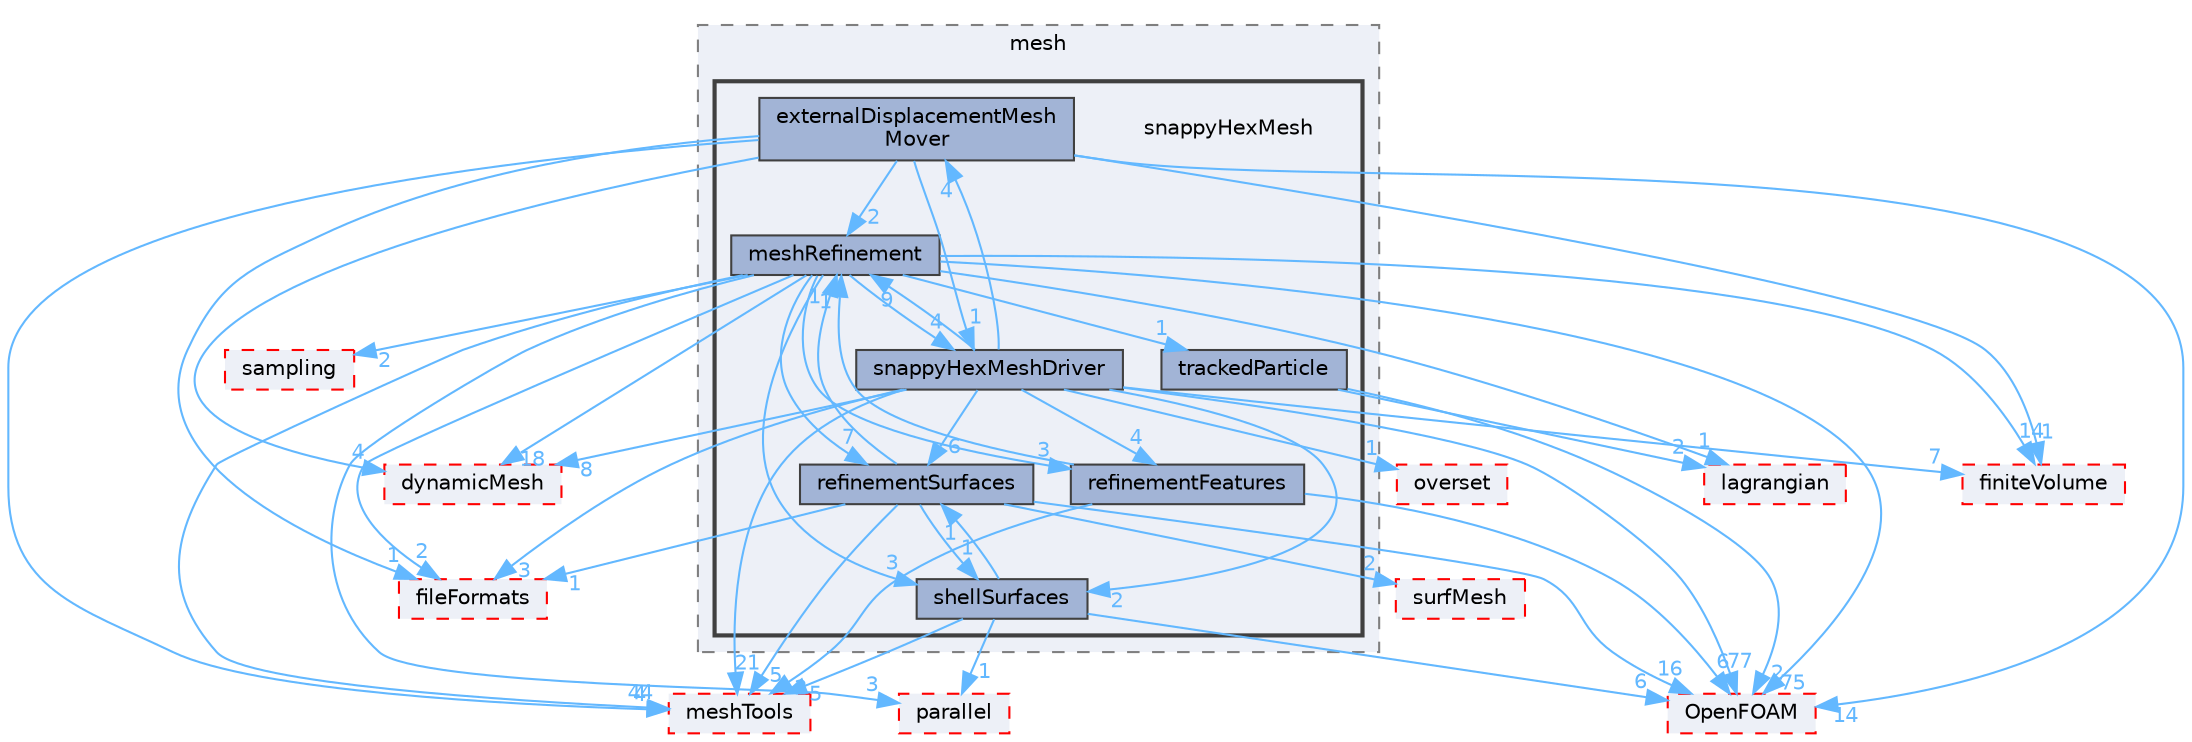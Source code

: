 digraph "src/mesh/snappyHexMesh"
{
 // LATEX_PDF_SIZE
  bgcolor="transparent";
  edge [fontname=Helvetica,fontsize=10,labelfontname=Helvetica,labelfontsize=10];
  node [fontname=Helvetica,fontsize=10,shape=box,height=0.2,width=0.4];
  compound=true
  subgraph clusterdir_7be0d8c199b9408ae01f5d77515b8def {
    graph [ bgcolor="#edf0f7", pencolor="grey50", label="mesh", fontname=Helvetica,fontsize=10 style="filled,dashed", URL="dir_7be0d8c199b9408ae01f5d77515b8def.html",tooltip=""]
  subgraph clusterdir_b8488229094ef0b4d530549afea57c74 {
    graph [ bgcolor="#edf0f7", pencolor="grey25", label="", fontname=Helvetica,fontsize=10 style="filled,bold", URL="dir_b8488229094ef0b4d530549afea57c74.html",tooltip=""]
    dir_b8488229094ef0b4d530549afea57c74 [shape=plaintext, label="snappyHexMesh"];
  dir_f4c152d6f66387c0ffa38473b68db86b [label="externalDisplacementMesh\lMover", fillcolor="#a2b4d6", color="grey25", style="filled", URL="dir_f4c152d6f66387c0ffa38473b68db86b.html",tooltip=""];
  dir_8ccce68d8eb6c31356e7a13ae3680829 [label="meshRefinement", fillcolor="#a2b4d6", color="grey25", style="filled", URL="dir_8ccce68d8eb6c31356e7a13ae3680829.html",tooltip=""];
  dir_ff73378227f062ba0a039ec19ddf803b [label="refinementFeatures", fillcolor="#a2b4d6", color="grey25", style="filled", URL="dir_ff73378227f062ba0a039ec19ddf803b.html",tooltip=""];
  dir_72076d9e87f799540d4ce5fe7a735a10 [label="refinementSurfaces", fillcolor="#a2b4d6", color="grey25", style="filled", URL="dir_72076d9e87f799540d4ce5fe7a735a10.html",tooltip=""];
  dir_a384ec912432d747da14be67ca9645ef [label="shellSurfaces", fillcolor="#a2b4d6", color="grey25", style="filled", URL="dir_a384ec912432d747da14be67ca9645ef.html",tooltip=""];
  dir_d9970e8864166451edb16d942f904562 [label="snappyHexMeshDriver", fillcolor="#a2b4d6", color="grey25", style="filled", URL="dir_d9970e8864166451edb16d942f904562.html",tooltip=""];
  dir_773d1311006e6c78bbc5f08fed9bc7f3 [label="trackedParticle", fillcolor="#a2b4d6", color="grey25", style="filled", URL="dir_773d1311006e6c78bbc5f08fed9bc7f3.html",tooltip=""];
  }
  }
  dir_0a88fe22feb23ce5f078a04a1df67721 [label="surfMesh", fillcolor="#edf0f7", color="red", style="filled,dashed", URL="dir_0a88fe22feb23ce5f078a04a1df67721.html",tooltip=""];
  dir_24a3817a3c61c11f04a0a72057522f4f [label="sampling", fillcolor="#edf0f7", color="red", style="filled,dashed", URL="dir_24a3817a3c61c11f04a0a72057522f4f.html",tooltip=""];
  dir_63742796c427c97a292c80f7db71da36 [label="dynamicMesh", fillcolor="#edf0f7", color="red", style="filled,dashed", URL="dir_63742796c427c97a292c80f7db71da36.html",tooltip=""];
  dir_72b2b5518d1565784443265ec6729f79 [label="parallel", fillcolor="#edf0f7", color="red", style="filled,dashed", URL="dir_72b2b5518d1565784443265ec6729f79.html",tooltip=""];
  dir_9bd15774b555cf7259a6fa18f99fe99b [label="finiteVolume", fillcolor="#edf0f7", color="red", style="filled,dashed", URL="dir_9bd15774b555cf7259a6fa18f99fe99b.html",tooltip=""];
  dir_ae30ad0bef50cf391b24c614251bb9fd [label="meshTools", fillcolor="#edf0f7", color="red", style="filled,dashed", URL="dir_ae30ad0bef50cf391b24c614251bb9fd.html",tooltip=""];
  dir_b05602f37bb521a7142c0a3e200b5f35 [label="fileFormats", fillcolor="#edf0f7", color="red", style="filled,dashed", URL="dir_b05602f37bb521a7142c0a3e200b5f35.html",tooltip=""];
  dir_c5473ff19b20e6ec4dfe5c310b3778a8 [label="OpenFOAM", fillcolor="#edf0f7", color="red", style="filled,dashed", URL="dir_c5473ff19b20e6ec4dfe5c310b3778a8.html",tooltip=""];
  dir_f8c25efc4b6f6a8502a42d5af7554d23 [label="lagrangian", fillcolor="#edf0f7", color="red", style="filled,dashed", URL="dir_f8c25efc4b6f6a8502a42d5af7554d23.html",tooltip=""];
  dir_130ea3eb54766613bed36c4f96e55285 [label="overset", fillcolor="#edf0f7", color="red", style="filled,dashed", URL="dir_130ea3eb54766613bed36c4f96e55285.html",tooltip=""];
  dir_f4c152d6f66387c0ffa38473b68db86b->dir_63742796c427c97a292c80f7db71da36 [headlabel="4", labeldistance=1.5 headhref="dir_001220_001086.html" href="dir_001220_001086.html" color="steelblue1" fontcolor="steelblue1"];
  dir_f4c152d6f66387c0ffa38473b68db86b->dir_8ccce68d8eb6c31356e7a13ae3680829 [headlabel="2", labeldistance=1.5 headhref="dir_001220_002375.html" href="dir_001220_002375.html" color="steelblue1" fontcolor="steelblue1"];
  dir_f4c152d6f66387c0ffa38473b68db86b->dir_9bd15774b555cf7259a6fa18f99fe99b [headlabel="1", labeldistance=1.5 headhref="dir_001220_001387.html" href="dir_001220_001387.html" color="steelblue1" fontcolor="steelblue1"];
  dir_f4c152d6f66387c0ffa38473b68db86b->dir_ae30ad0bef50cf391b24c614251bb9fd [headlabel="4", labeldistance=1.5 headhref="dir_001220_002382.html" href="dir_001220_002382.html" color="steelblue1" fontcolor="steelblue1"];
  dir_f4c152d6f66387c0ffa38473b68db86b->dir_b05602f37bb521a7142c0a3e200b5f35 [headlabel="1", labeldistance=1.5 headhref="dir_001220_001353.html" href="dir_001220_001353.html" color="steelblue1" fontcolor="steelblue1"];
  dir_f4c152d6f66387c0ffa38473b68db86b->dir_c5473ff19b20e6ec4dfe5c310b3778a8 [headlabel="14", labeldistance=1.5 headhref="dir_001220_002695.html" href="dir_001220_002695.html" color="steelblue1" fontcolor="steelblue1"];
  dir_f4c152d6f66387c0ffa38473b68db86b->dir_d9970e8864166451edb16d942f904562 [headlabel="1", labeldistance=1.5 headhref="dir_001220_003607.html" href="dir_001220_003607.html" color="steelblue1" fontcolor="steelblue1"];
  dir_8ccce68d8eb6c31356e7a13ae3680829->dir_24a3817a3c61c11f04a0a72057522f4f [headlabel="2", labeldistance=1.5 headhref="dir_002375_003409.html" href="dir_002375_003409.html" color="steelblue1" fontcolor="steelblue1"];
  dir_8ccce68d8eb6c31356e7a13ae3680829->dir_63742796c427c97a292c80f7db71da36 [headlabel="18", labeldistance=1.5 headhref="dir_002375_001086.html" href="dir_002375_001086.html" color="steelblue1" fontcolor="steelblue1"];
  dir_8ccce68d8eb6c31356e7a13ae3680829->dir_72076d9e87f799540d4ce5fe7a735a10 [headlabel="7", labeldistance=1.5 headhref="dir_002375_003277.html" href="dir_002375_003277.html" color="steelblue1" fontcolor="steelblue1"];
  dir_8ccce68d8eb6c31356e7a13ae3680829->dir_72b2b5518d1565784443265ec6729f79 [headlabel="3", labeldistance=1.5 headhref="dir_002375_002780.html" href="dir_002375_002780.html" color="steelblue1" fontcolor="steelblue1"];
  dir_8ccce68d8eb6c31356e7a13ae3680829->dir_773d1311006e6c78bbc5f08fed9bc7f3 [headlabel="1", labeldistance=1.5 headhref="dir_002375_004086.html" href="dir_002375_004086.html" color="steelblue1" fontcolor="steelblue1"];
  dir_8ccce68d8eb6c31356e7a13ae3680829->dir_9bd15774b555cf7259a6fa18f99fe99b [headlabel="14", labeldistance=1.5 headhref="dir_002375_001387.html" href="dir_002375_001387.html" color="steelblue1" fontcolor="steelblue1"];
  dir_8ccce68d8eb6c31356e7a13ae3680829->dir_a384ec912432d747da14be67ca9645ef [headlabel="3", labeldistance=1.5 headhref="dir_002375_003514.html" href="dir_002375_003514.html" color="steelblue1" fontcolor="steelblue1"];
  dir_8ccce68d8eb6c31356e7a13ae3680829->dir_ae30ad0bef50cf391b24c614251bb9fd [headlabel="44", labeldistance=1.5 headhref="dir_002375_002382.html" href="dir_002375_002382.html" color="steelblue1" fontcolor="steelblue1"];
  dir_8ccce68d8eb6c31356e7a13ae3680829->dir_b05602f37bb521a7142c0a3e200b5f35 [headlabel="2", labeldistance=1.5 headhref="dir_002375_001353.html" href="dir_002375_001353.html" color="steelblue1" fontcolor="steelblue1"];
  dir_8ccce68d8eb6c31356e7a13ae3680829->dir_c5473ff19b20e6ec4dfe5c310b3778a8 [headlabel="75", labeldistance=1.5 headhref="dir_002375_002695.html" href="dir_002375_002695.html" color="steelblue1" fontcolor="steelblue1"];
  dir_8ccce68d8eb6c31356e7a13ae3680829->dir_d9970e8864166451edb16d942f904562 [headlabel="4", labeldistance=1.5 headhref="dir_002375_003607.html" href="dir_002375_003607.html" color="steelblue1" fontcolor="steelblue1"];
  dir_8ccce68d8eb6c31356e7a13ae3680829->dir_f8c25efc4b6f6a8502a42d5af7554d23 [headlabel="1", labeldistance=1.5 headhref="dir_002375_002071.html" href="dir_002375_002071.html" color="steelblue1" fontcolor="steelblue1"];
  dir_8ccce68d8eb6c31356e7a13ae3680829->dir_ff73378227f062ba0a039ec19ddf803b [headlabel="3", labeldistance=1.5 headhref="dir_002375_003272.html" href="dir_002375_003272.html" color="steelblue1" fontcolor="steelblue1"];
  dir_ff73378227f062ba0a039ec19ddf803b->dir_8ccce68d8eb6c31356e7a13ae3680829 [headlabel="1", labeldistance=1.5 headhref="dir_003272_002375.html" href="dir_003272_002375.html" color="steelblue1" fontcolor="steelblue1"];
  dir_ff73378227f062ba0a039ec19ddf803b->dir_ae30ad0bef50cf391b24c614251bb9fd [headlabel="2", labeldistance=1.5 headhref="dir_003272_002382.html" href="dir_003272_002382.html" color="steelblue1" fontcolor="steelblue1"];
  dir_ff73378227f062ba0a039ec19ddf803b->dir_c5473ff19b20e6ec4dfe5c310b3778a8 [headlabel="6", labeldistance=1.5 headhref="dir_003272_002695.html" href="dir_003272_002695.html" color="steelblue1" fontcolor="steelblue1"];
  dir_72076d9e87f799540d4ce5fe7a735a10->dir_0a88fe22feb23ce5f078a04a1df67721 [headlabel="2", labeldistance=1.5 headhref="dir_003277_003891.html" href="dir_003277_003891.html" color="steelblue1" fontcolor="steelblue1"];
  dir_72076d9e87f799540d4ce5fe7a735a10->dir_8ccce68d8eb6c31356e7a13ae3680829 [headlabel="1", labeldistance=1.5 headhref="dir_003277_002375.html" href="dir_003277_002375.html" color="steelblue1" fontcolor="steelblue1"];
  dir_72076d9e87f799540d4ce5fe7a735a10->dir_a384ec912432d747da14be67ca9645ef [headlabel="1", labeldistance=1.5 headhref="dir_003277_003514.html" href="dir_003277_003514.html" color="steelblue1" fontcolor="steelblue1"];
  dir_72076d9e87f799540d4ce5fe7a735a10->dir_ae30ad0bef50cf391b24c614251bb9fd [headlabel="5", labeldistance=1.5 headhref="dir_003277_002382.html" href="dir_003277_002382.html" color="steelblue1" fontcolor="steelblue1"];
  dir_72076d9e87f799540d4ce5fe7a735a10->dir_b05602f37bb521a7142c0a3e200b5f35 [headlabel="1", labeldistance=1.5 headhref="dir_003277_001353.html" href="dir_003277_001353.html" color="steelblue1" fontcolor="steelblue1"];
  dir_72076d9e87f799540d4ce5fe7a735a10->dir_c5473ff19b20e6ec4dfe5c310b3778a8 [headlabel="16", labeldistance=1.5 headhref="dir_003277_002695.html" href="dir_003277_002695.html" color="steelblue1" fontcolor="steelblue1"];
  dir_a384ec912432d747da14be67ca9645ef->dir_72076d9e87f799540d4ce5fe7a735a10 [headlabel="1", labeldistance=1.5 headhref="dir_003514_003277.html" href="dir_003514_003277.html" color="steelblue1" fontcolor="steelblue1"];
  dir_a384ec912432d747da14be67ca9645ef->dir_72b2b5518d1565784443265ec6729f79 [headlabel="1", labeldistance=1.5 headhref="dir_003514_002780.html" href="dir_003514_002780.html" color="steelblue1" fontcolor="steelblue1"];
  dir_a384ec912432d747da14be67ca9645ef->dir_ae30ad0bef50cf391b24c614251bb9fd [headlabel="5", labeldistance=1.5 headhref="dir_003514_002382.html" href="dir_003514_002382.html" color="steelblue1" fontcolor="steelblue1"];
  dir_a384ec912432d747da14be67ca9645ef->dir_c5473ff19b20e6ec4dfe5c310b3778a8 [headlabel="6", labeldistance=1.5 headhref="dir_003514_002695.html" href="dir_003514_002695.html" color="steelblue1" fontcolor="steelblue1"];
  dir_d9970e8864166451edb16d942f904562->dir_130ea3eb54766613bed36c4f96e55285 [headlabel="1", labeldistance=1.5 headhref="dir_003607_002752.html" href="dir_003607_002752.html" color="steelblue1" fontcolor="steelblue1"];
  dir_d9970e8864166451edb16d942f904562->dir_63742796c427c97a292c80f7db71da36 [headlabel="8", labeldistance=1.5 headhref="dir_003607_001086.html" href="dir_003607_001086.html" color="steelblue1" fontcolor="steelblue1"];
  dir_d9970e8864166451edb16d942f904562->dir_72076d9e87f799540d4ce5fe7a735a10 [headlabel="6", labeldistance=1.5 headhref="dir_003607_003277.html" href="dir_003607_003277.html" color="steelblue1" fontcolor="steelblue1"];
  dir_d9970e8864166451edb16d942f904562->dir_8ccce68d8eb6c31356e7a13ae3680829 [headlabel="9", labeldistance=1.5 headhref="dir_003607_002375.html" href="dir_003607_002375.html" color="steelblue1" fontcolor="steelblue1"];
  dir_d9970e8864166451edb16d942f904562->dir_9bd15774b555cf7259a6fa18f99fe99b [headlabel="7", labeldistance=1.5 headhref="dir_003607_001387.html" href="dir_003607_001387.html" color="steelblue1" fontcolor="steelblue1"];
  dir_d9970e8864166451edb16d942f904562->dir_a384ec912432d747da14be67ca9645ef [headlabel="2", labeldistance=1.5 headhref="dir_003607_003514.html" href="dir_003607_003514.html" color="steelblue1" fontcolor="steelblue1"];
  dir_d9970e8864166451edb16d942f904562->dir_ae30ad0bef50cf391b24c614251bb9fd [headlabel="21", labeldistance=1.5 headhref="dir_003607_002382.html" href="dir_003607_002382.html" color="steelblue1" fontcolor="steelblue1"];
  dir_d9970e8864166451edb16d942f904562->dir_b05602f37bb521a7142c0a3e200b5f35 [headlabel="3", labeldistance=1.5 headhref="dir_003607_001353.html" href="dir_003607_001353.html" color="steelblue1" fontcolor="steelblue1"];
  dir_d9970e8864166451edb16d942f904562->dir_c5473ff19b20e6ec4dfe5c310b3778a8 [headlabel="77", labeldistance=1.5 headhref="dir_003607_002695.html" href="dir_003607_002695.html" color="steelblue1" fontcolor="steelblue1"];
  dir_d9970e8864166451edb16d942f904562->dir_f4c152d6f66387c0ffa38473b68db86b [headlabel="4", labeldistance=1.5 headhref="dir_003607_001220.html" href="dir_003607_001220.html" color="steelblue1" fontcolor="steelblue1"];
  dir_d9970e8864166451edb16d942f904562->dir_ff73378227f062ba0a039ec19ddf803b [headlabel="4", labeldistance=1.5 headhref="dir_003607_003272.html" href="dir_003607_003272.html" color="steelblue1" fontcolor="steelblue1"];
  dir_773d1311006e6c78bbc5f08fed9bc7f3->dir_c5473ff19b20e6ec4dfe5c310b3778a8 [headlabel="2", labeldistance=1.5 headhref="dir_004086_002695.html" href="dir_004086_002695.html" color="steelblue1" fontcolor="steelblue1"];
  dir_773d1311006e6c78bbc5f08fed9bc7f3->dir_f8c25efc4b6f6a8502a42d5af7554d23 [headlabel="2", labeldistance=1.5 headhref="dir_004086_002071.html" href="dir_004086_002071.html" color="steelblue1" fontcolor="steelblue1"];
}
